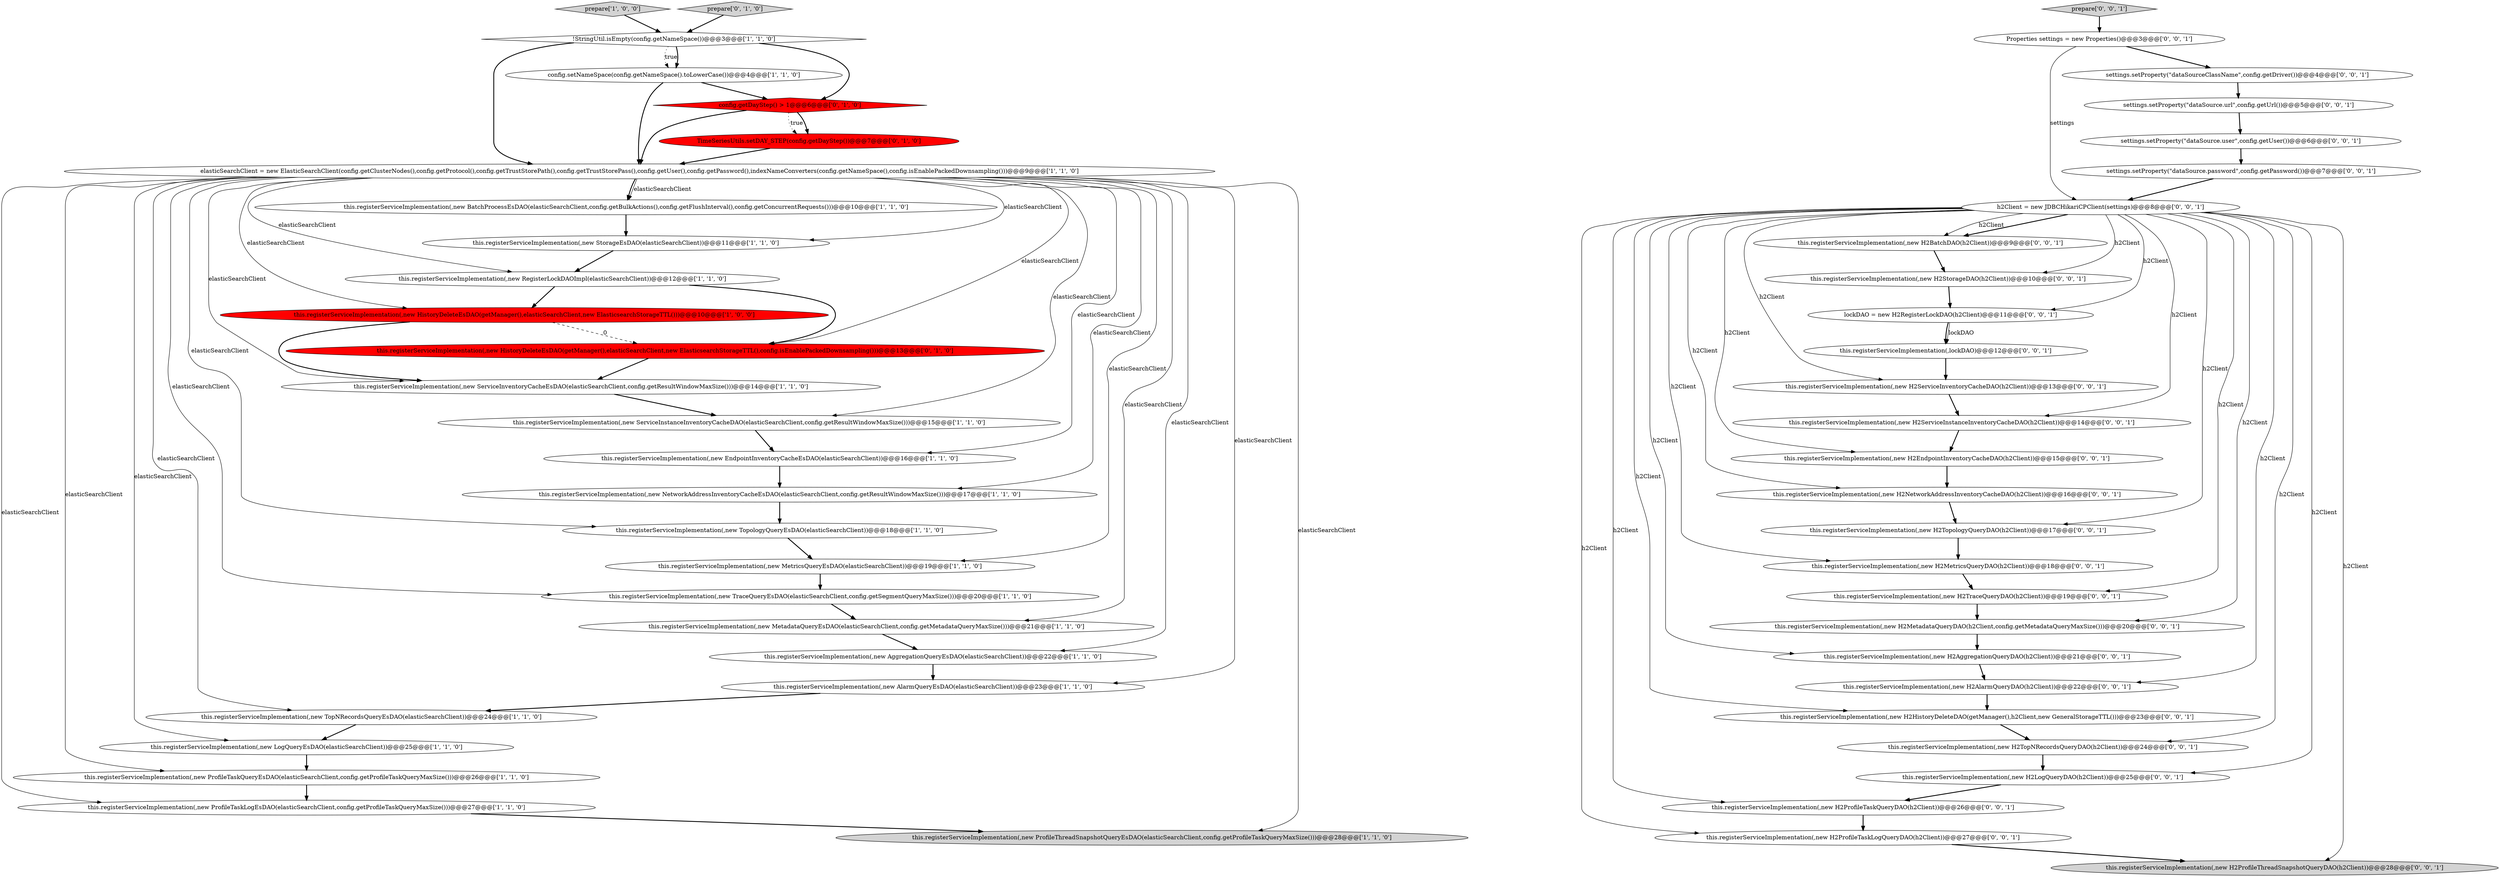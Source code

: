 digraph {
18 [style = filled, label = "this.registerServiceImplementation(,new TopNRecordsQueryEsDAO(elasticSearchClient))@@@24@@@['1', '1', '0']", fillcolor = white, shape = ellipse image = "AAA0AAABBB1BBB"];
29 [style = filled, label = "this.registerServiceImplementation(,new H2AggregationQueryDAO(h2Client))@@@21@@@['0', '0', '1']", fillcolor = white, shape = ellipse image = "AAA0AAABBB3BBB"];
38 [style = filled, label = "h2Client = new JDBCHikariCPClient(settings)@@@8@@@['0', '0', '1']", fillcolor = white, shape = ellipse image = "AAA0AAABBB3BBB"];
35 [style = filled, label = "this.registerServiceImplementation(,new H2HistoryDeleteDAO(getManager(),h2Client,new GeneralStorageTTL()))@@@23@@@['0', '0', '1']", fillcolor = white, shape = ellipse image = "AAA0AAABBB3BBB"];
11 [style = filled, label = "this.registerServiceImplementation(,new TopologyQueryEsDAO(elasticSearchClient))@@@18@@@['1', '1', '0']", fillcolor = white, shape = ellipse image = "AAA0AAABBB1BBB"];
30 [style = filled, label = "this.registerServiceImplementation(,new H2EndpointInventoryCacheDAO(h2Client))@@@15@@@['0', '0', '1']", fillcolor = white, shape = ellipse image = "AAA0AAABBB3BBB"];
21 [style = filled, label = "this.registerServiceImplementation(,new ProfileTaskQueryEsDAO(elasticSearchClient,config.getProfileTaskQueryMaxSize()))@@@26@@@['1', '1', '0']", fillcolor = white, shape = ellipse image = "AAA0AAABBB1BBB"];
53 [style = filled, label = "this.registerServiceImplementation(,new H2LogQueryDAO(h2Client))@@@25@@@['0', '0', '1']", fillcolor = white, shape = ellipse image = "AAA0AAABBB3BBB"];
12 [style = filled, label = "this.registerServiceImplementation(,new ProfileTaskLogEsDAO(elasticSearchClient,config.getProfileTaskQueryMaxSize()))@@@27@@@['1', '1', '0']", fillcolor = white, shape = ellipse image = "AAA0AAABBB1BBB"];
33 [style = filled, label = "this.registerServiceImplementation(,new H2StorageDAO(h2Client))@@@10@@@['0', '0', '1']", fillcolor = white, shape = ellipse image = "AAA0AAABBB3BBB"];
20 [style = filled, label = "this.registerServiceImplementation(,new AlarmQueryEsDAO(elasticSearchClient))@@@23@@@['1', '1', '0']", fillcolor = white, shape = ellipse image = "AAA0AAABBB1BBB"];
34 [style = filled, label = "settings.setProperty(\"dataSourceClassName\",config.getDriver())@@@4@@@['0', '0', '1']", fillcolor = white, shape = ellipse image = "AAA0AAABBB3BBB"];
4 [style = filled, label = "prepare['1', '0', '0']", fillcolor = lightgray, shape = diamond image = "AAA0AAABBB1BBB"];
6 [style = filled, label = "this.registerServiceImplementation(,new ServiceInventoryCacheEsDAO(elasticSearchClient,config.getResultWindowMaxSize()))@@@14@@@['1', '1', '0']", fillcolor = white, shape = ellipse image = "AAA0AAABBB1BBB"];
7 [style = filled, label = "this.registerServiceImplementation(,new MetricsQueryEsDAO(elasticSearchClient))@@@19@@@['1', '1', '0']", fillcolor = white, shape = ellipse image = "AAA0AAABBB1BBB"];
32 [style = filled, label = "lockDAO = new H2RegisterLockDAO(h2Client)@@@11@@@['0', '0', '1']", fillcolor = white, shape = ellipse image = "AAA0AAABBB3BBB"];
48 [style = filled, label = "Properties settings = new Properties()@@@3@@@['0', '0', '1']", fillcolor = white, shape = ellipse image = "AAA0AAABBB3BBB"];
43 [style = filled, label = "settings.setProperty(\"dataSource.password\",config.getPassword())@@@7@@@['0', '0', '1']", fillcolor = white, shape = ellipse image = "AAA0AAABBB3BBB"];
2 [style = filled, label = "this.registerServiceImplementation(,new NetworkAddressInventoryCacheEsDAO(elasticSearchClient,config.getResultWindowMaxSize()))@@@17@@@['1', '1', '0']", fillcolor = white, shape = ellipse image = "AAA0AAABBB1BBB"];
8 [style = filled, label = "elasticSearchClient = new ElasticSearchClient(config.getClusterNodes(),config.getProtocol(),config.getTrustStorePath(),config.getTrustStorePass(),config.getUser(),config.getPassword(),indexNameConverters(config.getNameSpace(),config.isEnablePackedDownsampling()))@@@9@@@['1', '1', '0']", fillcolor = white, shape = ellipse image = "AAA0AAABBB1BBB"];
27 [style = filled, label = "this.registerServiceImplementation(,new H2ProfileTaskQueryDAO(h2Client))@@@26@@@['0', '0', '1']", fillcolor = white, shape = ellipse image = "AAA0AAABBB3BBB"];
17 [style = filled, label = "this.registerServiceImplementation(,new ServiceInstanceInventoryCacheDAO(elasticSearchClient,config.getResultWindowMaxSize()))@@@15@@@['1', '1', '0']", fillcolor = white, shape = ellipse image = "AAA0AAABBB1BBB"];
14 [style = filled, label = "!StringUtil.isEmpty(config.getNameSpace())@@@3@@@['1', '1', '0']", fillcolor = white, shape = diamond image = "AAA0AAABBB1BBB"];
42 [style = filled, label = "this.registerServiceImplementation(,new H2ProfileTaskLogQueryDAO(h2Client))@@@27@@@['0', '0', '1']", fillcolor = white, shape = ellipse image = "AAA0AAABBB3BBB"];
19 [style = filled, label = "this.registerServiceImplementation(,new EndpointInventoryCacheEsDAO(elasticSearchClient))@@@16@@@['1', '1', '0']", fillcolor = white, shape = ellipse image = "AAA0AAABBB1BBB"];
41 [style = filled, label = "this.registerServiceImplementation(,new H2BatchDAO(h2Client))@@@9@@@['0', '0', '1']", fillcolor = white, shape = ellipse image = "AAA0AAABBB3BBB"];
15 [style = filled, label = "this.registerServiceImplementation(,new LogQueryEsDAO(elasticSearchClient))@@@25@@@['1', '1', '0']", fillcolor = white, shape = ellipse image = "AAA0AAABBB1BBB"];
9 [style = filled, label = "this.registerServiceImplementation(,new RegisterLockDAOImpl(elasticSearchClient))@@@12@@@['1', '1', '0']", fillcolor = white, shape = ellipse image = "AAA0AAABBB1BBB"];
13 [style = filled, label = "this.registerServiceImplementation(,new TraceQueryEsDAO(elasticSearchClient,config.getSegmentQueryMaxSize()))@@@20@@@['1', '1', '0']", fillcolor = white, shape = ellipse image = "AAA0AAABBB1BBB"];
1 [style = filled, label = "this.registerServiceImplementation(,new StorageEsDAO(elasticSearchClient))@@@11@@@['1', '1', '0']", fillcolor = white, shape = ellipse image = "AAA0AAABBB1BBB"];
25 [style = filled, label = "prepare['0', '1', '0']", fillcolor = lightgray, shape = diamond image = "AAA0AAABBB2BBB"];
49 [style = filled, label = "this.registerServiceImplementation(,new H2NetworkAddressInventoryCacheDAO(h2Client))@@@16@@@['0', '0', '1']", fillcolor = white, shape = ellipse image = "AAA0AAABBB3BBB"];
36 [style = filled, label = "this.registerServiceImplementation(,new H2ProfileThreadSnapshotQueryDAO(h2Client))@@@28@@@['0', '0', '1']", fillcolor = lightgray, shape = ellipse image = "AAA0AAABBB3BBB"];
44 [style = filled, label = "this.registerServiceImplementation(,new H2ServiceInventoryCacheDAO(h2Client))@@@13@@@['0', '0', '1']", fillcolor = white, shape = ellipse image = "AAA0AAABBB3BBB"];
16 [style = filled, label = "this.registerServiceImplementation(,new HistoryDeleteEsDAO(getManager(),elasticSearchClient,new ElasticsearchStorageTTL()))@@@10@@@['1', '0', '0']", fillcolor = red, shape = ellipse image = "AAA1AAABBB1BBB"];
47 [style = filled, label = "this.registerServiceImplementation(,new H2MetadataQueryDAO(h2Client,config.getMetadataQueryMaxSize()))@@@20@@@['0', '0', '1']", fillcolor = white, shape = ellipse image = "AAA0AAABBB3BBB"];
51 [style = filled, label = "this.registerServiceImplementation(,new H2MetricsQueryDAO(h2Client))@@@18@@@['0', '0', '1']", fillcolor = white, shape = ellipse image = "AAA0AAABBB3BBB"];
46 [style = filled, label = "this.registerServiceImplementation(,new H2TopologyQueryDAO(h2Client))@@@17@@@['0', '0', '1']", fillcolor = white, shape = ellipse image = "AAA0AAABBB3BBB"];
0 [style = filled, label = "config.setNameSpace(config.getNameSpace().toLowerCase())@@@4@@@['1', '1', '0']", fillcolor = white, shape = ellipse image = "AAA0AAABBB1BBB"];
28 [style = filled, label = "this.registerServiceImplementation(,lockDAO)@@@12@@@['0', '0', '1']", fillcolor = white, shape = ellipse image = "AAA0AAABBB3BBB"];
3 [style = filled, label = "this.registerServiceImplementation(,new MetadataQueryEsDAO(elasticSearchClient,config.getMetadataQueryMaxSize()))@@@21@@@['1', '1', '0']", fillcolor = white, shape = ellipse image = "AAA0AAABBB1BBB"];
23 [style = filled, label = "TimeSeriesUtils.setDAY_STEP(config.getDayStep())@@@7@@@['0', '1', '0']", fillcolor = red, shape = ellipse image = "AAA1AAABBB2BBB"];
37 [style = filled, label = "settings.setProperty(\"dataSource.user\",config.getUser())@@@6@@@['0', '0', '1']", fillcolor = white, shape = ellipse image = "AAA0AAABBB3BBB"];
45 [style = filled, label = "settings.setProperty(\"dataSource.url\",config.getUrl())@@@5@@@['0', '0', '1']", fillcolor = white, shape = ellipse image = "AAA0AAABBB3BBB"];
50 [style = filled, label = "this.registerServiceImplementation(,new H2ServiceInstanceInventoryCacheDAO(h2Client))@@@14@@@['0', '0', '1']", fillcolor = white, shape = ellipse image = "AAA0AAABBB3BBB"];
40 [style = filled, label = "this.registerServiceImplementation(,new H2AlarmQueryDAO(h2Client))@@@22@@@['0', '0', '1']", fillcolor = white, shape = ellipse image = "AAA0AAABBB3BBB"];
26 [style = filled, label = "this.registerServiceImplementation(,new HistoryDeleteEsDAO(getManager(),elasticSearchClient,new ElasticsearchStorageTTL(),config.isEnablePackedDownsampling()))@@@13@@@['0', '1', '0']", fillcolor = red, shape = ellipse image = "AAA1AAABBB2BBB"];
22 [style = filled, label = "this.registerServiceImplementation(,new ProfileThreadSnapshotQueryEsDAO(elasticSearchClient,config.getProfileTaskQueryMaxSize()))@@@28@@@['1', '1', '0']", fillcolor = lightgray, shape = ellipse image = "AAA0AAABBB1BBB"];
52 [style = filled, label = "this.registerServiceImplementation(,new H2TopNRecordsQueryDAO(h2Client))@@@24@@@['0', '0', '1']", fillcolor = white, shape = ellipse image = "AAA0AAABBB3BBB"];
39 [style = filled, label = "this.registerServiceImplementation(,new H2TraceQueryDAO(h2Client))@@@19@@@['0', '0', '1']", fillcolor = white, shape = ellipse image = "AAA0AAABBB3BBB"];
24 [style = filled, label = "config.getDayStep() > 1@@@6@@@['0', '1', '0']", fillcolor = red, shape = diamond image = "AAA1AAABBB2BBB"];
10 [style = filled, label = "this.registerServiceImplementation(,new AggregationQueryEsDAO(elasticSearchClient))@@@22@@@['1', '1', '0']", fillcolor = white, shape = ellipse image = "AAA0AAABBB1BBB"];
31 [style = filled, label = "prepare['0', '0', '1']", fillcolor = lightgray, shape = diamond image = "AAA0AAABBB3BBB"];
5 [style = filled, label = "this.registerServiceImplementation(,new BatchProcessEsDAO(elasticSearchClient,config.getBulkActions(),config.getFlushInterval(),config.getConcurrentRequests()))@@@10@@@['1', '1', '0']", fillcolor = white, shape = ellipse image = "AAA0AAABBB1BBB"];
14->24 [style = bold, label=""];
38->50 [style = solid, label="h2Client"];
8->7 [style = solid, label="elasticSearchClient"];
8->26 [style = solid, label="elasticSearchClient"];
14->0 [style = dotted, label="true"];
15->21 [style = bold, label=""];
38->46 [style = solid, label="h2Client"];
38->41 [style = bold, label=""];
25->14 [style = bold, label=""];
30->49 [style = bold, label=""];
38->35 [style = solid, label="h2Client"];
9->16 [style = bold, label=""];
9->26 [style = bold, label=""];
53->27 [style = bold, label=""];
16->26 [style = dashed, label="0"];
46->51 [style = bold, label=""];
37->43 [style = bold, label=""];
0->24 [style = bold, label=""];
31->48 [style = bold, label=""];
51->39 [style = bold, label=""];
0->8 [style = bold, label=""];
38->40 [style = solid, label="h2Client"];
8->15 [style = solid, label="elasticSearchClient"];
39->47 [style = bold, label=""];
48->34 [style = bold, label=""];
38->27 [style = solid, label="h2Client"];
12->22 [style = bold, label=""];
8->20 [style = solid, label="elasticSearchClient"];
8->18 [style = solid, label="elasticSearchClient"];
32->28 [style = solid, label="lockDAO"];
16->6 [style = bold, label=""];
50->30 [style = bold, label=""];
18->15 [style = bold, label=""];
38->29 [style = solid, label="h2Client"];
44->50 [style = bold, label=""];
19->2 [style = bold, label=""];
23->8 [style = bold, label=""];
26->6 [style = bold, label=""];
8->5 [style = solid, label="elasticSearchClient"];
35->52 [style = bold, label=""];
20->18 [style = bold, label=""];
8->11 [style = solid, label="elasticSearchClient"];
3->10 [style = bold, label=""];
5->1 [style = bold, label=""];
38->36 [style = solid, label="h2Client"];
49->46 [style = bold, label=""];
8->17 [style = solid, label="elasticSearchClient"];
38->53 [style = solid, label="h2Client"];
29->40 [style = bold, label=""];
14->8 [style = bold, label=""];
24->8 [style = bold, label=""];
6->17 [style = bold, label=""];
38->39 [style = solid, label="h2Client"];
4->14 [style = bold, label=""];
40->35 [style = bold, label=""];
38->44 [style = solid, label="h2Client"];
8->9 [style = solid, label="elasticSearchClient"];
38->41 [style = solid, label="h2Client"];
8->6 [style = solid, label="elasticSearchClient"];
1->9 [style = bold, label=""];
38->33 [style = solid, label="h2Client"];
21->12 [style = bold, label=""];
47->29 [style = bold, label=""];
8->19 [style = solid, label="elasticSearchClient"];
43->38 [style = bold, label=""];
24->23 [style = dotted, label="true"];
8->21 [style = solid, label="elasticSearchClient"];
38->32 [style = solid, label="h2Client"];
33->32 [style = bold, label=""];
8->2 [style = solid, label="elasticSearchClient"];
41->33 [style = bold, label=""];
8->3 [style = solid, label="elasticSearchClient"];
2->11 [style = bold, label=""];
24->23 [style = bold, label=""];
7->13 [style = bold, label=""];
38->49 [style = solid, label="h2Client"];
10->20 [style = bold, label=""];
52->53 [style = bold, label=""];
8->16 [style = solid, label="elasticSearchClient"];
34->45 [style = bold, label=""];
8->10 [style = solid, label="elasticSearchClient"];
8->12 [style = solid, label="elasticSearchClient"];
8->1 [style = solid, label="elasticSearchClient"];
42->36 [style = bold, label=""];
17->19 [style = bold, label=""];
38->52 [style = solid, label="h2Client"];
27->42 [style = bold, label=""];
8->13 [style = solid, label="elasticSearchClient"];
48->38 [style = solid, label="settings"];
14->0 [style = bold, label=""];
8->5 [style = bold, label=""];
13->3 [style = bold, label=""];
38->51 [style = solid, label="h2Client"];
38->30 [style = solid, label="h2Client"];
8->22 [style = solid, label="elasticSearchClient"];
28->44 [style = bold, label=""];
38->42 [style = solid, label="h2Client"];
45->37 [style = bold, label=""];
32->28 [style = bold, label=""];
38->47 [style = solid, label="h2Client"];
11->7 [style = bold, label=""];
}
